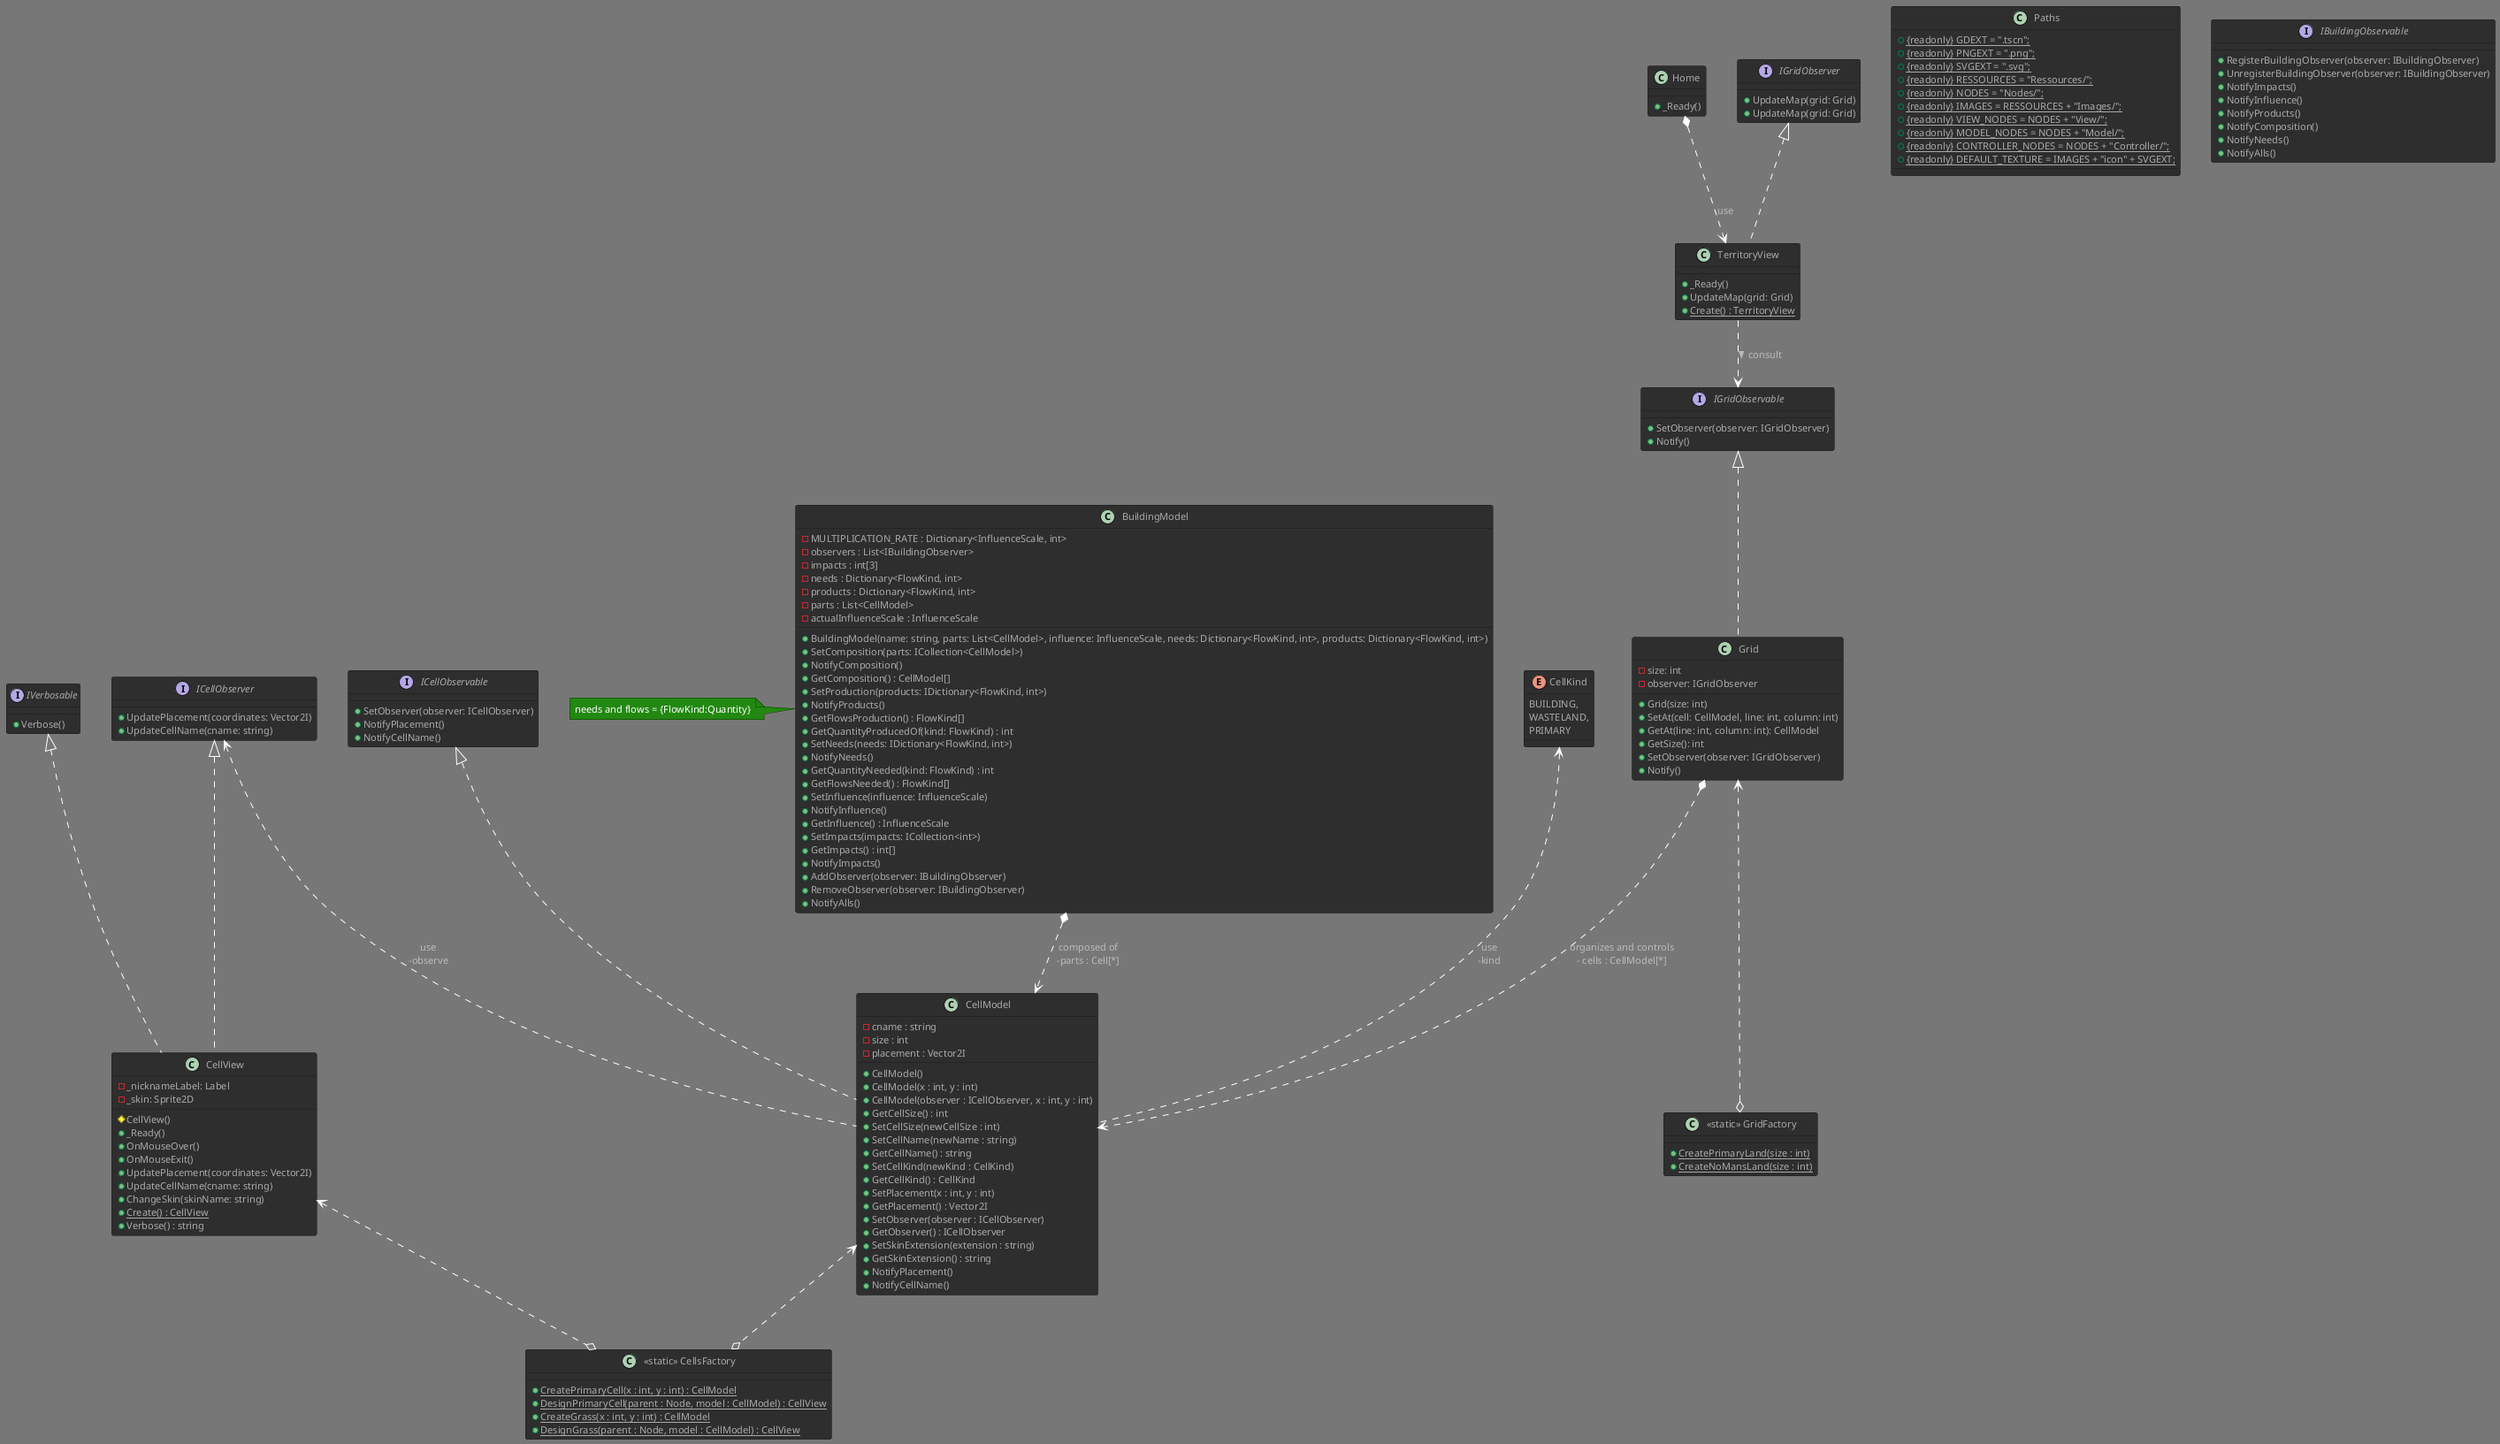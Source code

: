 @startuml
!theme reddress-darkgreen

class Home{
    + _Ready()
}
Home *..> TerritoryView : use

interface IVerbosable{
    + Verbose()
}

class Paths{
    + {static} {readonly} GDEXT = ".tscn";
    + {static} {readonly} PNGEXT = ".png";
    + {static} {readonly} SVGEXT = ".svg";
    + {static} {readonly} RESSOURCES = "Ressources/";
    + {static} {readonly} NODES = "Nodes/";
    + {static} {readonly} IMAGES = RESSOURCES + "Images/";
    + {static} {readonly} VIEW_NODES = NODES + "View/";
    + {static} {readonly} MODEL_NODES = NODES + "Model/";
    + {static} {readonly} CONTROLLER_NODES = NODES + "Controller/";
    + {static} {readonly} DEFAULT_TEXTURE = IMAGES + "icon" + SVGEXT;
}

enum CellKind{
    BUILDING,
    WASTELAND,
    PRIMARY
}

class CellModel implements ICellObservable {
    - cname : string
    - size : int
    - placement : Vector2I
    + CellModel()
    + CellModel(x : int, y : int)
    + CellModel(observer : ICellObserver, x : int, y : int)
    + GetCellSize() : int
    + SetCellSize(newCellSize : int)
    + SetCellName(newName : string)
    + GetCellName() : string
    + SetCellKind(newKind : CellKind)
    + GetCellKind() : CellKind
    + SetPlacement(x : int, y : int)
    + GetPlacement() : Vector2I
    + SetObserver(observer : ICellObserver)
    + GetObserver() : ICellObserver
    + SetSkinExtension(extension : string)
    + GetSkinExtension() : string
    + NotifyPlacement()
    + NotifyCellName()
}
CellKind <.. CellModel : use\n-kind
ICellObserver <.. CellModel : use\n-observe

class Grid implements IGridObservable {
    - size: int
    - observer: IGridObserver

    + Grid(size: int)
    + SetAt(cell: CellModel, line: int, column: int)
    + GetAt(line: int, column: int): CellModel
    + GetSize(): int
    + SetObserver(observer: IGridObserver)
    + Notify()
}
Grid *..> CellModel : organizes and controls\n- cells : CellModel[*]

interface IGridObserver {
    + UpdateMap(grid: Grid)
}

interface ICellObservable {
    + SetObserver(observer: ICellObserver)
    + NotifyPlacement()
    + NotifyCellName()
}

interface ICellObserver {
    + UpdatePlacement(coordinates: Vector2I)
    + UpdateCellName(cname: string)
}

interface IGridObserver {
    + UpdateMap(grid: Grid)
}

interface IGridObservable {
    + SetObserver(observer: IGridObserver)
    + Notify()
}

class CellView implements ICellObserver, IVerbosable {
    - _nicknameLabel: Label
    - _skin: Sprite2D
    # CellView()
    + _Ready() 
    + OnMouseOver() 
    + OnMouseExit() 
    + UpdatePlacement(coordinates: Vector2I) 
    + UpdateCellName(cname: string) 
    + ChangeSkin(skinName: string) 
    + {static} Create() : CellView
    + Verbose() : string
}

class TerritoryView implements IGridObserver {
    + _Ready() 
    + UpdateMap(grid: Grid)
    + {static} Create() : TerritoryView
}
TerritoryView ..> IGridObservable : > consult

class "<<static>> GridFactory" as GridFactory{
    + {static} CreatePrimaryLand(size : int)
    + {static} CreateNoMansLand(size : int)
}
Grid <..o GridFactory

class "<<static>> CellsFactory" as CellsFactory{
    + {static} CreatePrimaryCell(x : int, y : int) : CellModel
    + {static} DesignPrimaryCell(parent : Node, model : CellModel) : CellView
    + {static} CreateGrass(x : int, y : int) : CellModel
    + {static} DesignGrass(parent : Node, model : CellModel) : CellView
}
CellModel <..o CellsFactory
CellView <..o CellsFactory

class BuildingModel {
    - MULTIPLICATION_RATE : Dictionary<InfluenceScale, int>
    - observers : List<IBuildingObserver>
    - impacts : int[3]
    - needs : Dictionary<FlowKind, int>
    - products : Dictionary<FlowKind, int>
    - parts : List<CellModel>
    - actualInfluenceScale : InfluenceScale
    + BuildingModel(name: string, parts: List<CellModel>, influence: InfluenceScale, needs: Dictionary<FlowKind, int>, products: Dictionary<FlowKind, int>)
    + SetComposition(parts: ICollection<CellModel>)
    + NotifyComposition()
    + GetComposition() : CellModel[]
    + SetProduction(products: IDictionary<FlowKind, int>)
    + NotifyProducts()
    + GetFlowsProduction() : FlowKind[]
    + GetQuantityProducedOf(kind: FlowKind) : int
    + SetNeeds(needs: IDictionary<FlowKind, int>)
    + NotifyNeeds()
    + GetQuantityNeeded(kind: FlowKind) : int
    + GetFlowsNeeded() : FlowKind[]
    + SetInfluence(influence: InfluenceScale)
    + NotifyInfluence()
    + GetInfluence() : InfluenceScale
    + SetImpacts(impacts: ICollection<int>)
    + GetImpacts() : int[]
    + NotifyImpacts()
    + AddObserver(observer: IBuildingObserver)
    + RemoveObserver(observer: IBuildingObserver)
    + NotifyAlls()
}
BuildingModel *..> CellModel : composed of\n-parts : Cell[*]
note "needs and flows = {FlowKind:Quantity}" as FQNote
FQNote - BuildingModel

interface IBuildingObservable  {
    + RegisterBuildingObserver(observer: IBuildingObserver)
    + UnregisterBuildingObserver(observer: IBuildingObserver)
    + NotifyImpacts()
    + NotifyInfluence()
    + NotifyProducts()
    + NotifyComposition()
    + NotifyNeeds()
    + NotifyAlls()
}


@enduml
